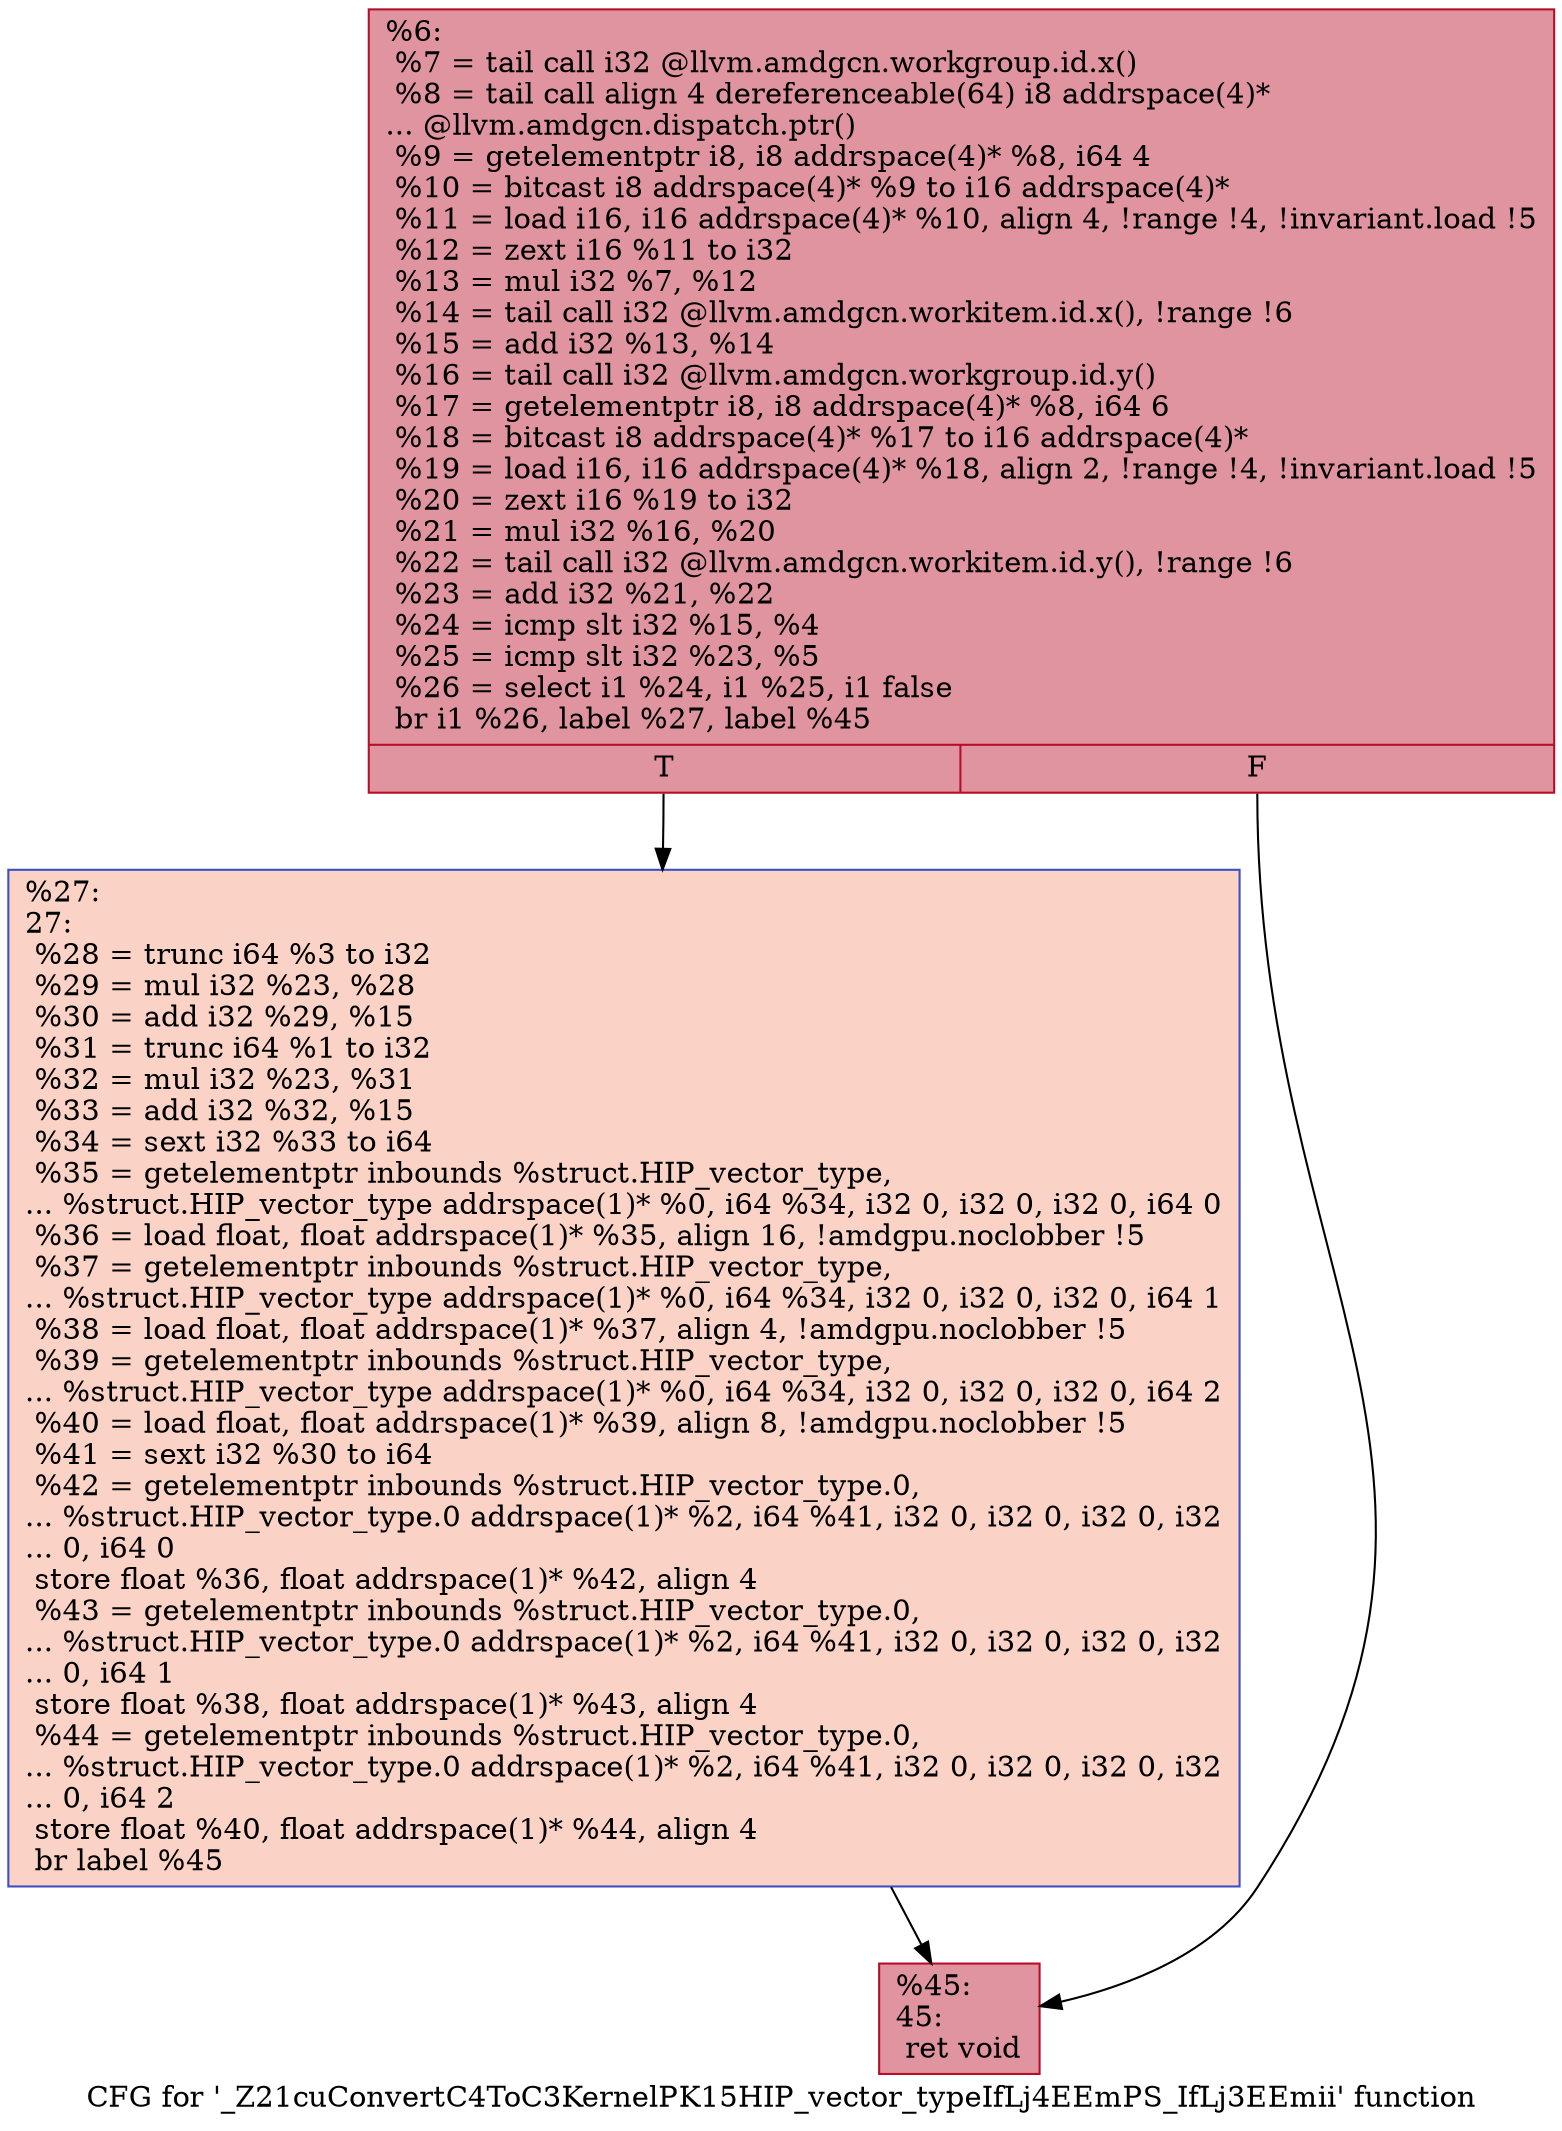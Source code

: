 digraph "CFG for '_Z21cuConvertC4ToC3KernelPK15HIP_vector_typeIfLj4EEmPS_IfLj3EEmii' function" {
	label="CFG for '_Z21cuConvertC4ToC3KernelPK15HIP_vector_typeIfLj4EEmPS_IfLj3EEmii' function";

	Node0x5974b10 [shape=record,color="#b70d28ff", style=filled, fillcolor="#b70d2870",label="{%6:\l  %7 = tail call i32 @llvm.amdgcn.workgroup.id.x()\l  %8 = tail call align 4 dereferenceable(64) i8 addrspace(4)*\l... @llvm.amdgcn.dispatch.ptr()\l  %9 = getelementptr i8, i8 addrspace(4)* %8, i64 4\l  %10 = bitcast i8 addrspace(4)* %9 to i16 addrspace(4)*\l  %11 = load i16, i16 addrspace(4)* %10, align 4, !range !4, !invariant.load !5\l  %12 = zext i16 %11 to i32\l  %13 = mul i32 %7, %12\l  %14 = tail call i32 @llvm.amdgcn.workitem.id.x(), !range !6\l  %15 = add i32 %13, %14\l  %16 = tail call i32 @llvm.amdgcn.workgroup.id.y()\l  %17 = getelementptr i8, i8 addrspace(4)* %8, i64 6\l  %18 = bitcast i8 addrspace(4)* %17 to i16 addrspace(4)*\l  %19 = load i16, i16 addrspace(4)* %18, align 2, !range !4, !invariant.load !5\l  %20 = zext i16 %19 to i32\l  %21 = mul i32 %16, %20\l  %22 = tail call i32 @llvm.amdgcn.workitem.id.y(), !range !6\l  %23 = add i32 %21, %22\l  %24 = icmp slt i32 %15, %4\l  %25 = icmp slt i32 %23, %5\l  %26 = select i1 %24, i1 %25, i1 false\l  br i1 %26, label %27, label %45\l|{<s0>T|<s1>F}}"];
	Node0x5974b10:s0 -> Node0x59784b0;
	Node0x5974b10:s1 -> Node0x5978540;
	Node0x59784b0 [shape=record,color="#3d50c3ff", style=filled, fillcolor="#f59c7d70",label="{%27:\l27:                                               \l  %28 = trunc i64 %3 to i32\l  %29 = mul i32 %23, %28\l  %30 = add i32 %29, %15\l  %31 = trunc i64 %1 to i32\l  %32 = mul i32 %23, %31\l  %33 = add i32 %32, %15\l  %34 = sext i32 %33 to i64\l  %35 = getelementptr inbounds %struct.HIP_vector_type,\l... %struct.HIP_vector_type addrspace(1)* %0, i64 %34, i32 0, i32 0, i32 0, i64 0\l  %36 = load float, float addrspace(1)* %35, align 16, !amdgpu.noclobber !5\l  %37 = getelementptr inbounds %struct.HIP_vector_type,\l... %struct.HIP_vector_type addrspace(1)* %0, i64 %34, i32 0, i32 0, i32 0, i64 1\l  %38 = load float, float addrspace(1)* %37, align 4, !amdgpu.noclobber !5\l  %39 = getelementptr inbounds %struct.HIP_vector_type,\l... %struct.HIP_vector_type addrspace(1)* %0, i64 %34, i32 0, i32 0, i32 0, i64 2\l  %40 = load float, float addrspace(1)* %39, align 8, !amdgpu.noclobber !5\l  %41 = sext i32 %30 to i64\l  %42 = getelementptr inbounds %struct.HIP_vector_type.0,\l... %struct.HIP_vector_type.0 addrspace(1)* %2, i64 %41, i32 0, i32 0, i32 0, i32\l... 0, i64 0\l  store float %36, float addrspace(1)* %42, align 4\l  %43 = getelementptr inbounds %struct.HIP_vector_type.0,\l... %struct.HIP_vector_type.0 addrspace(1)* %2, i64 %41, i32 0, i32 0, i32 0, i32\l... 0, i64 1\l  store float %38, float addrspace(1)* %43, align 4\l  %44 = getelementptr inbounds %struct.HIP_vector_type.0,\l... %struct.HIP_vector_type.0 addrspace(1)* %2, i64 %41, i32 0, i32 0, i32 0, i32\l... 0, i64 2\l  store float %40, float addrspace(1)* %44, align 4\l  br label %45\l}"];
	Node0x59784b0 -> Node0x5978540;
	Node0x5978540 [shape=record,color="#b70d28ff", style=filled, fillcolor="#b70d2870",label="{%45:\l45:                                               \l  ret void\l}"];
}

